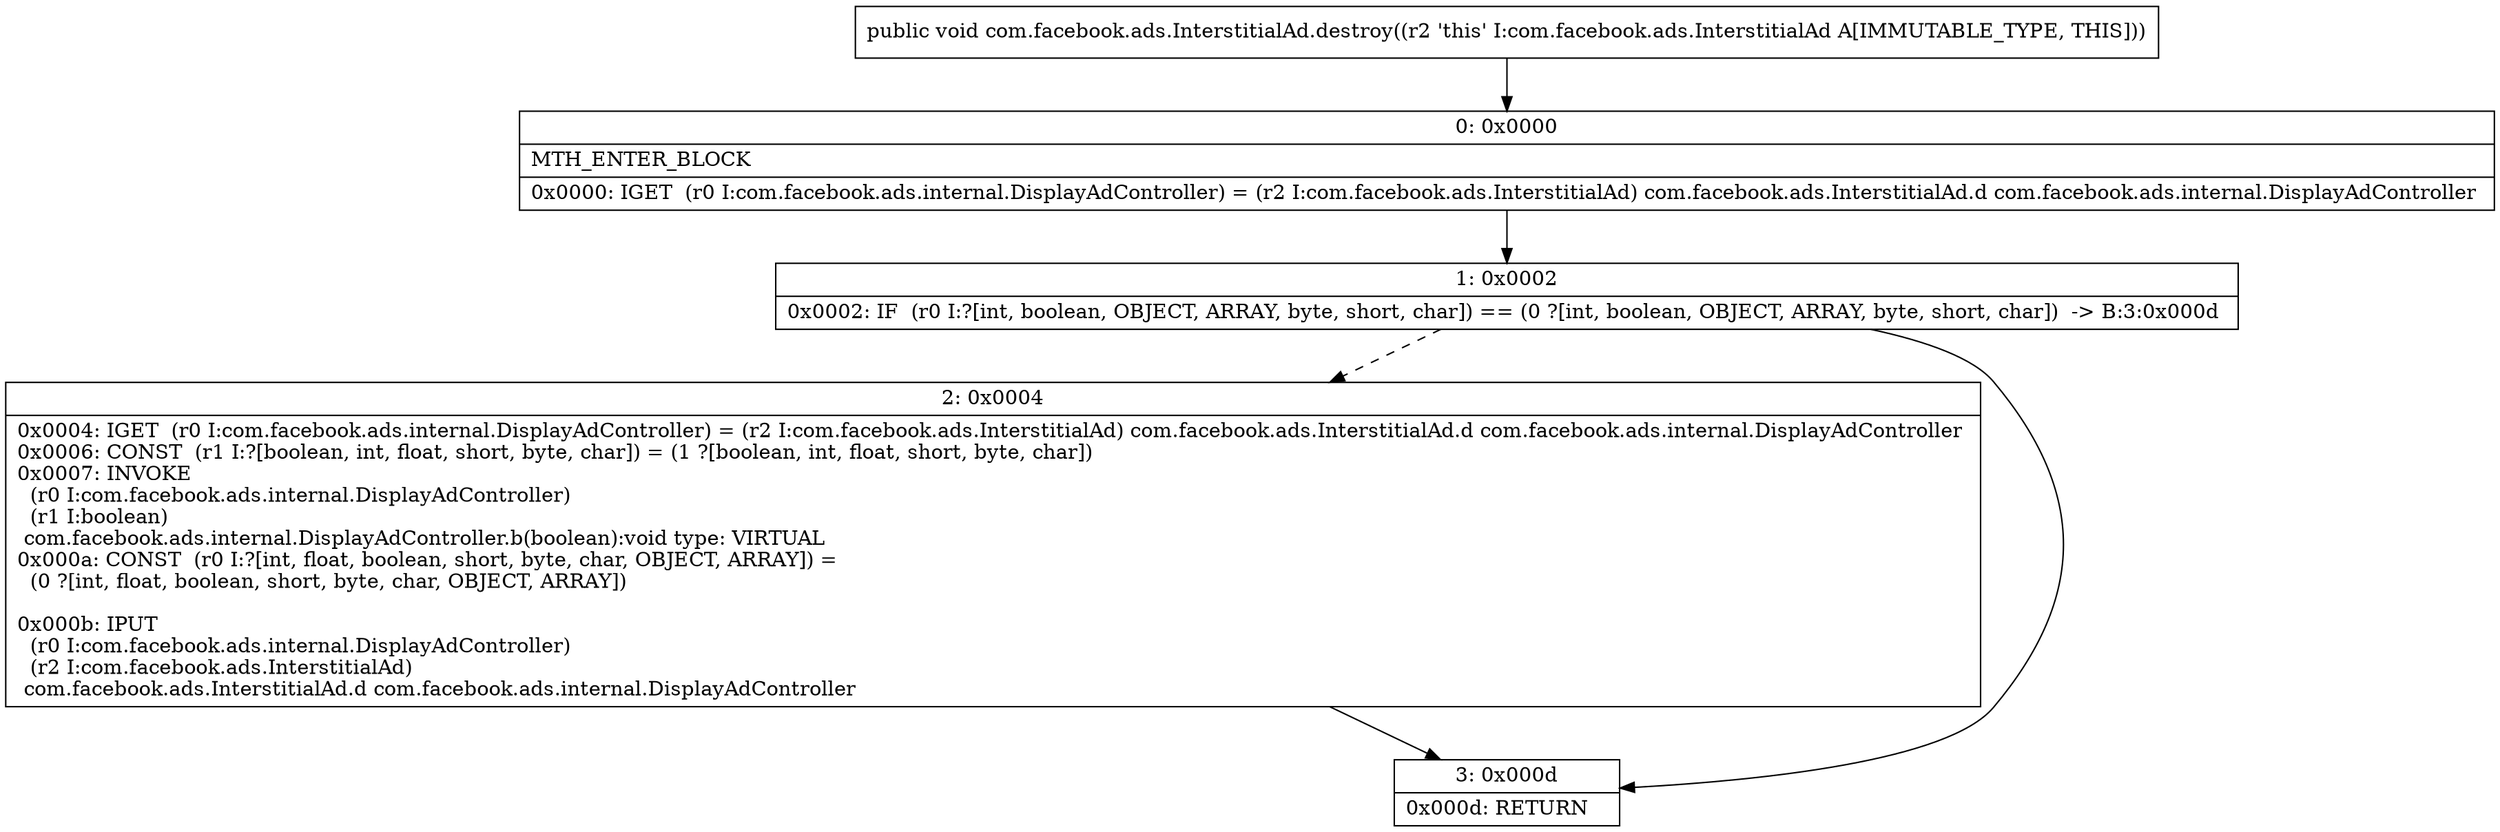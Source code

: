 digraph "CFG forcom.facebook.ads.InterstitialAd.destroy()V" {
Node_0 [shape=record,label="{0\:\ 0x0000|MTH_ENTER_BLOCK\l|0x0000: IGET  (r0 I:com.facebook.ads.internal.DisplayAdController) = (r2 I:com.facebook.ads.InterstitialAd) com.facebook.ads.InterstitialAd.d com.facebook.ads.internal.DisplayAdController \l}"];
Node_1 [shape=record,label="{1\:\ 0x0002|0x0002: IF  (r0 I:?[int, boolean, OBJECT, ARRAY, byte, short, char]) == (0 ?[int, boolean, OBJECT, ARRAY, byte, short, char])  \-\> B:3:0x000d \l}"];
Node_2 [shape=record,label="{2\:\ 0x0004|0x0004: IGET  (r0 I:com.facebook.ads.internal.DisplayAdController) = (r2 I:com.facebook.ads.InterstitialAd) com.facebook.ads.InterstitialAd.d com.facebook.ads.internal.DisplayAdController \l0x0006: CONST  (r1 I:?[boolean, int, float, short, byte, char]) = (1 ?[boolean, int, float, short, byte, char]) \l0x0007: INVOKE  \l  (r0 I:com.facebook.ads.internal.DisplayAdController)\l  (r1 I:boolean)\l com.facebook.ads.internal.DisplayAdController.b(boolean):void type: VIRTUAL \l0x000a: CONST  (r0 I:?[int, float, boolean, short, byte, char, OBJECT, ARRAY]) = \l  (0 ?[int, float, boolean, short, byte, char, OBJECT, ARRAY])\l \l0x000b: IPUT  \l  (r0 I:com.facebook.ads.internal.DisplayAdController)\l  (r2 I:com.facebook.ads.InterstitialAd)\l com.facebook.ads.InterstitialAd.d com.facebook.ads.internal.DisplayAdController \l}"];
Node_3 [shape=record,label="{3\:\ 0x000d|0x000d: RETURN   \l}"];
MethodNode[shape=record,label="{public void com.facebook.ads.InterstitialAd.destroy((r2 'this' I:com.facebook.ads.InterstitialAd A[IMMUTABLE_TYPE, THIS])) }"];
MethodNode -> Node_0;
Node_0 -> Node_1;
Node_1 -> Node_2[style=dashed];
Node_1 -> Node_3;
Node_2 -> Node_3;
}

